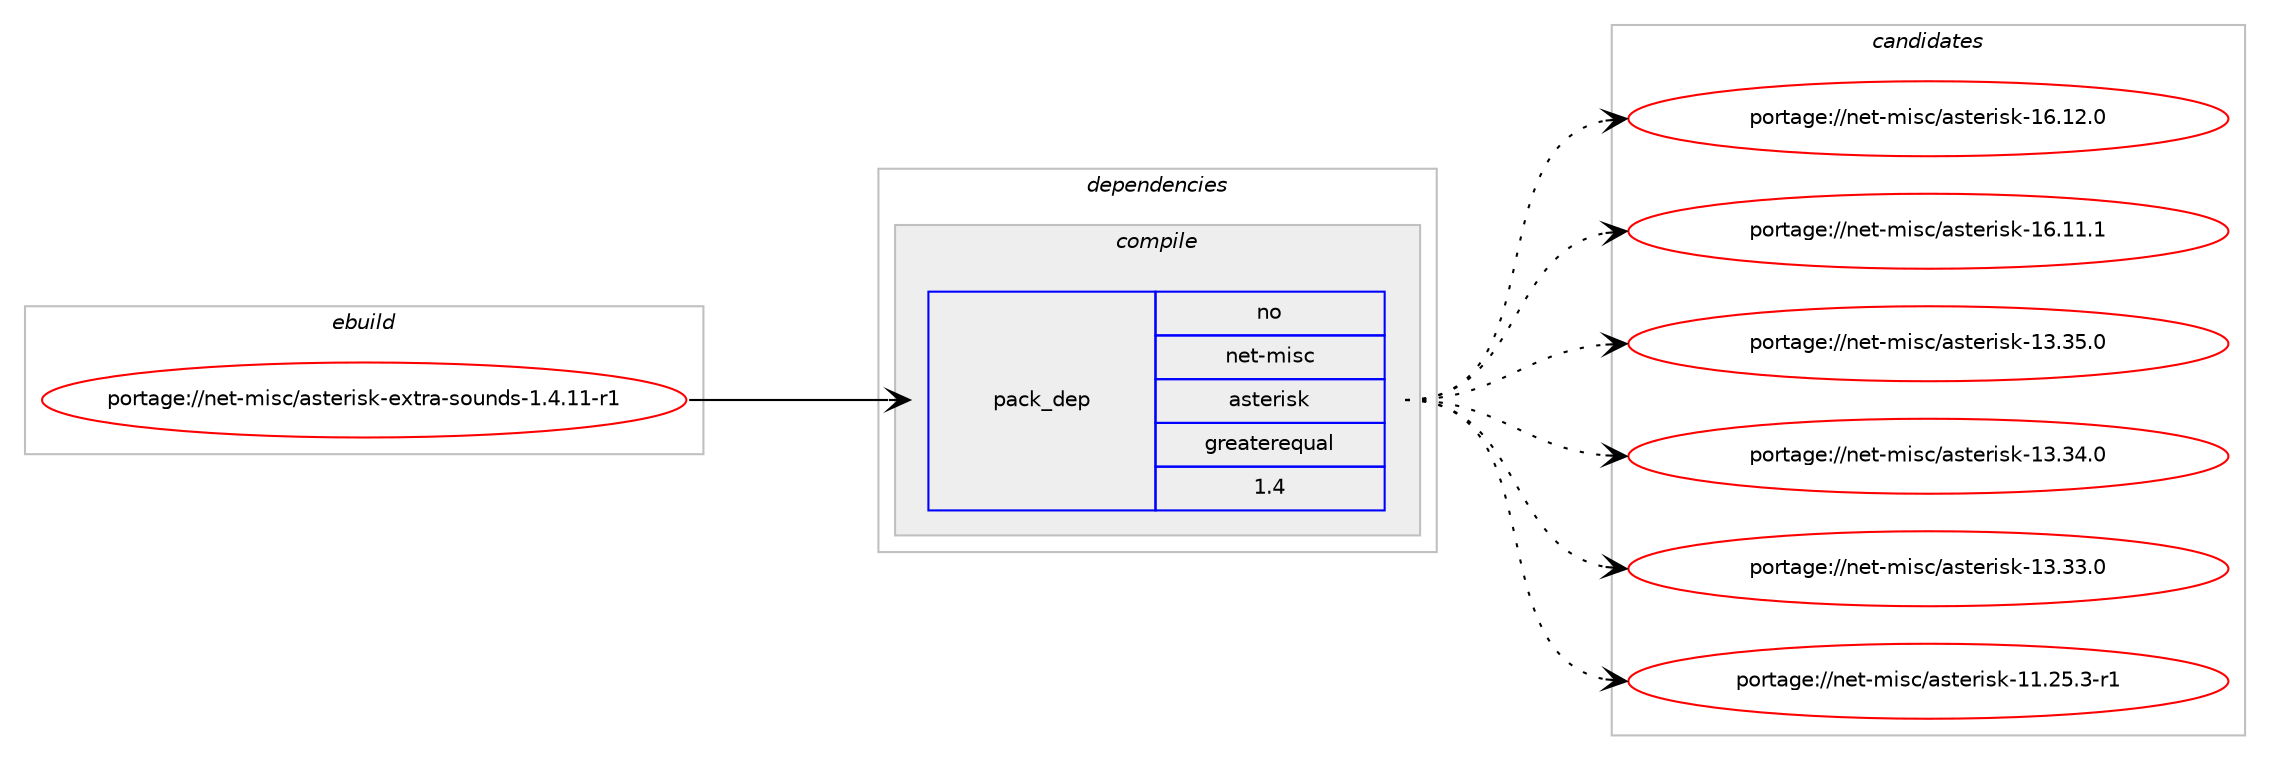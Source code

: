 digraph prolog {

# *************
# Graph options
# *************

newrank=true;
concentrate=true;
compound=true;
graph [rankdir=LR,fontname=Helvetica,fontsize=10,ranksep=1.5];#, ranksep=2.5, nodesep=0.2];
edge  [arrowhead=vee];
node  [fontname=Helvetica,fontsize=10];

# **********
# The ebuild
# **********

subgraph cluster_leftcol {
color=gray;
rank=same;
label=<<i>ebuild</i>>;
id [label="portage://net-misc/asterisk-extra-sounds-1.4.11-r1", color=red, width=4, href="../net-misc/asterisk-extra-sounds-1.4.11-r1.svg"];
}

# ****************
# The dependencies
# ****************

subgraph cluster_midcol {
color=gray;
label=<<i>dependencies</i>>;
subgraph cluster_compile {
fillcolor="#eeeeee";
style=filled;
label=<<i>compile</i>>;
subgraph pack3199 {
dependency3848 [label=<<TABLE BORDER="0" CELLBORDER="1" CELLSPACING="0" CELLPADDING="4" WIDTH="220"><TR><TD ROWSPAN="6" CELLPADDING="30">pack_dep</TD></TR><TR><TD WIDTH="110">no</TD></TR><TR><TD>net-misc</TD></TR><TR><TD>asterisk</TD></TR><TR><TD>greaterequal</TD></TR><TR><TD>1.4</TD></TR></TABLE>>, shape=none, color=blue];
}
id:e -> dependency3848:w [weight=20,style="solid",arrowhead="vee"];
}
subgraph cluster_compileandrun {
fillcolor="#eeeeee";
style=filled;
label=<<i>compile and run</i>>;
}
subgraph cluster_run {
fillcolor="#eeeeee";
style=filled;
label=<<i>run</i>>;
}
}

# **************
# The candidates
# **************

subgraph cluster_choices {
rank=same;
color=gray;
label=<<i>candidates</i>>;

subgraph choice3199 {
color=black;
nodesep=1;
choice110101116451091051159947971151161011141051151074549544649504648 [label="portage://net-misc/asterisk-16.12.0", color=red, width=4,href="../net-misc/asterisk-16.12.0.svg"];
choice110101116451091051159947971151161011141051151074549544649494649 [label="portage://net-misc/asterisk-16.11.1", color=red, width=4,href="../net-misc/asterisk-16.11.1.svg"];
choice110101116451091051159947971151161011141051151074549514651534648 [label="portage://net-misc/asterisk-13.35.0", color=red, width=4,href="../net-misc/asterisk-13.35.0.svg"];
choice110101116451091051159947971151161011141051151074549514651524648 [label="portage://net-misc/asterisk-13.34.0", color=red, width=4,href="../net-misc/asterisk-13.34.0.svg"];
choice110101116451091051159947971151161011141051151074549514651514648 [label="portage://net-misc/asterisk-13.33.0", color=red, width=4,href="../net-misc/asterisk-13.33.0.svg"];
choice1101011164510910511599479711511610111410511510745494946505346514511449 [label="portage://net-misc/asterisk-11.25.3-r1", color=red, width=4,href="../net-misc/asterisk-11.25.3-r1.svg"];
dependency3848:e -> choice110101116451091051159947971151161011141051151074549544649504648:w [style=dotted,weight="100"];
dependency3848:e -> choice110101116451091051159947971151161011141051151074549544649494649:w [style=dotted,weight="100"];
dependency3848:e -> choice110101116451091051159947971151161011141051151074549514651534648:w [style=dotted,weight="100"];
dependency3848:e -> choice110101116451091051159947971151161011141051151074549514651524648:w [style=dotted,weight="100"];
dependency3848:e -> choice110101116451091051159947971151161011141051151074549514651514648:w [style=dotted,weight="100"];
dependency3848:e -> choice1101011164510910511599479711511610111410511510745494946505346514511449:w [style=dotted,weight="100"];
}
}

}
